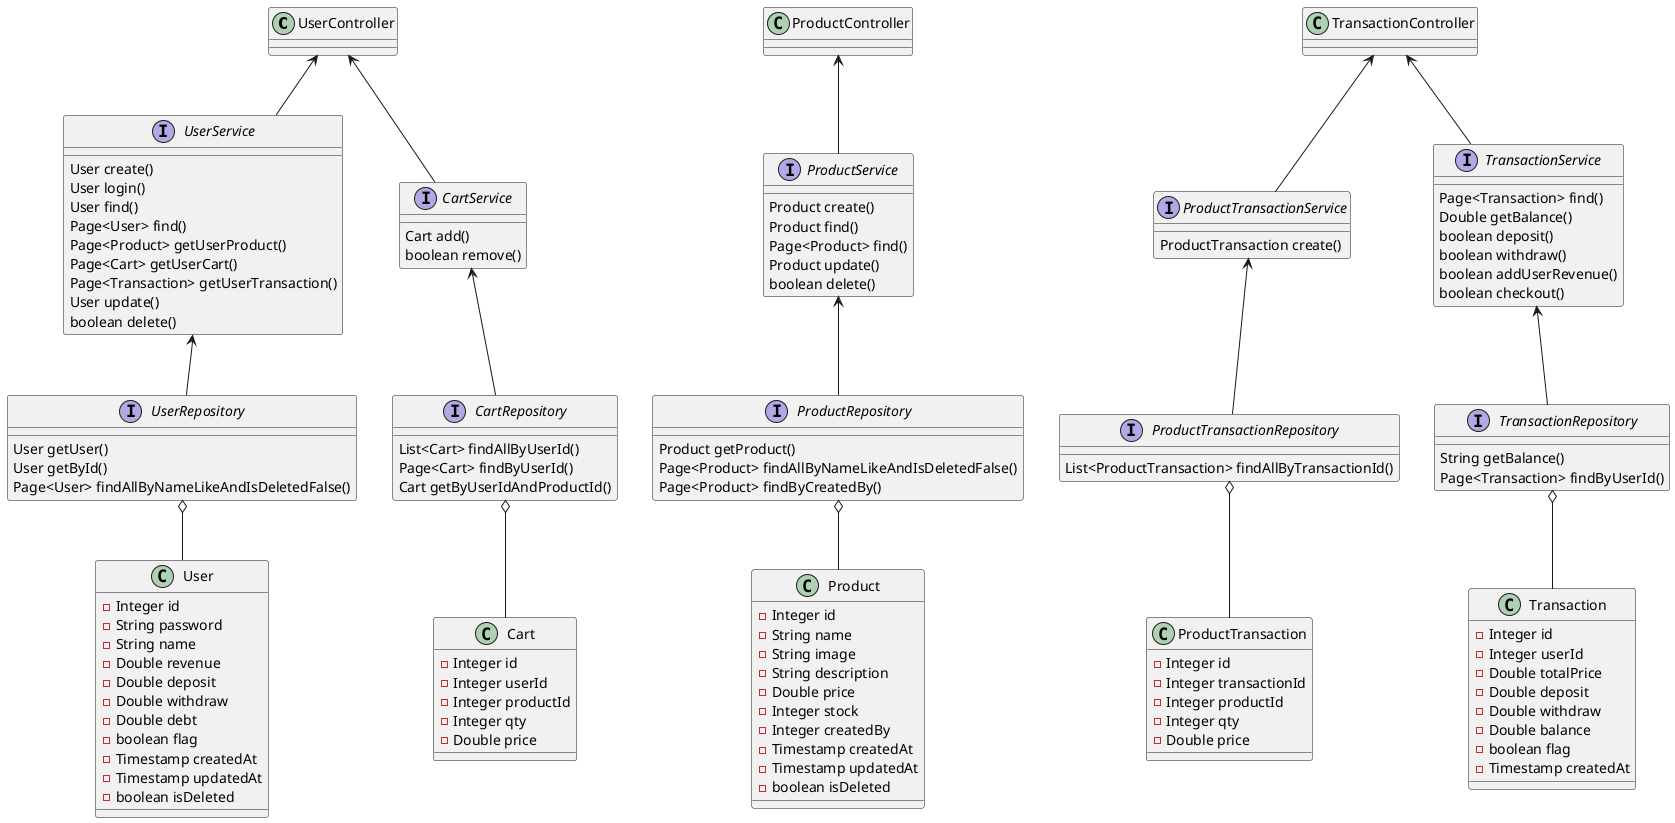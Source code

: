 @startuml class
class UserController
class ProductController
class TransactionController

interface UserService {
    User create()
    User login()
    User find()
    Page<User> find()
    Page<Product> getUserProduct()
    Page<Cart> getUserCart()
    Page<Transaction> getUserTransaction()
    User update()
    boolean delete()
}

interface ProductService {
    Product create()
    Product find()
    Page<Product> find()
    Product update()
    boolean delete()
}

interface ProductTransactionService {
    ProductTransaction create()
}

interface TransactionService {
    Page<Transaction> find()
    Double getBalance()
    boolean deposit()
    boolean withdraw()
    boolean addUserRevenue()
    boolean checkout()
}

interface CartService {
    Cart add()
    boolean remove()
}

interface UserRepository {
    User getUser()
    User getById()
    Page<User> findAllByNameLikeAndIsDeletedFalse()
}

interface ProductRepository {
    Product getProduct()
    Page<Product> findAllByNameLikeAndIsDeletedFalse()
    Page<Product> findByCreatedBy()
}

interface   ProductTransactionRepository {
    List<ProductTransaction> findAllByTransactionId()
}

interface   CartRepository {
    List<Cart> findAllByUserId()
    Page<Cart> findByUserId()
    Cart getByUserIdAndProductId()
}

interface   TransactionRepository {
    String getBalance()
    Page<Transaction> findByUserId()
}

class User {
    -Integer id
    -String password
    -String name
    -Double revenue
    -Double deposit
    -Double withdraw
    -Double debt
    -boolean flag
    -Timestamp createdAt
    -Timestamp updatedAt
    -boolean isDeleted
}

class Product {
    -Integer id
    -String name
    -String image
    -String description
    -Double price
    -Integer stock
    -Integer createdBy
    -Timestamp createdAt
    -Timestamp updatedAt
    -boolean isDeleted
}

class ProductTransaction {
    -Integer id
    -Integer transactionId
    -Integer productId
    -Integer qty
    -Double price
}

class Transaction {
    -Integer id
    -Integer userId
    -Double totalPrice
    -Double deposit
    -Double withdraw
    -Double balance
    -boolean flag
    -Timestamp createdAt
}

class Cart {
    -Integer id
    -Integer userId
    -Integer productId
    -Integer qty
    -Double price
}

UserController <-- UserService
ProductController <-- ProductService
TransactionController <-- ProductTransactionService
TransactionController <-- TransactionService
UserController <-- CartService

UserService <-- UserRepository
ProductService <-- ProductRepository
ProductTransactionService <-- ProductTransactionRepository
TransactionService <-- TransactionRepository
CartService <-- CartRepository

UserRepository o-- User
ProductRepository o-- Product
ProductTransactionRepository o-- ProductTransaction
TransactionRepository o-- Transaction
CartRepository o-- Cart
@enduml